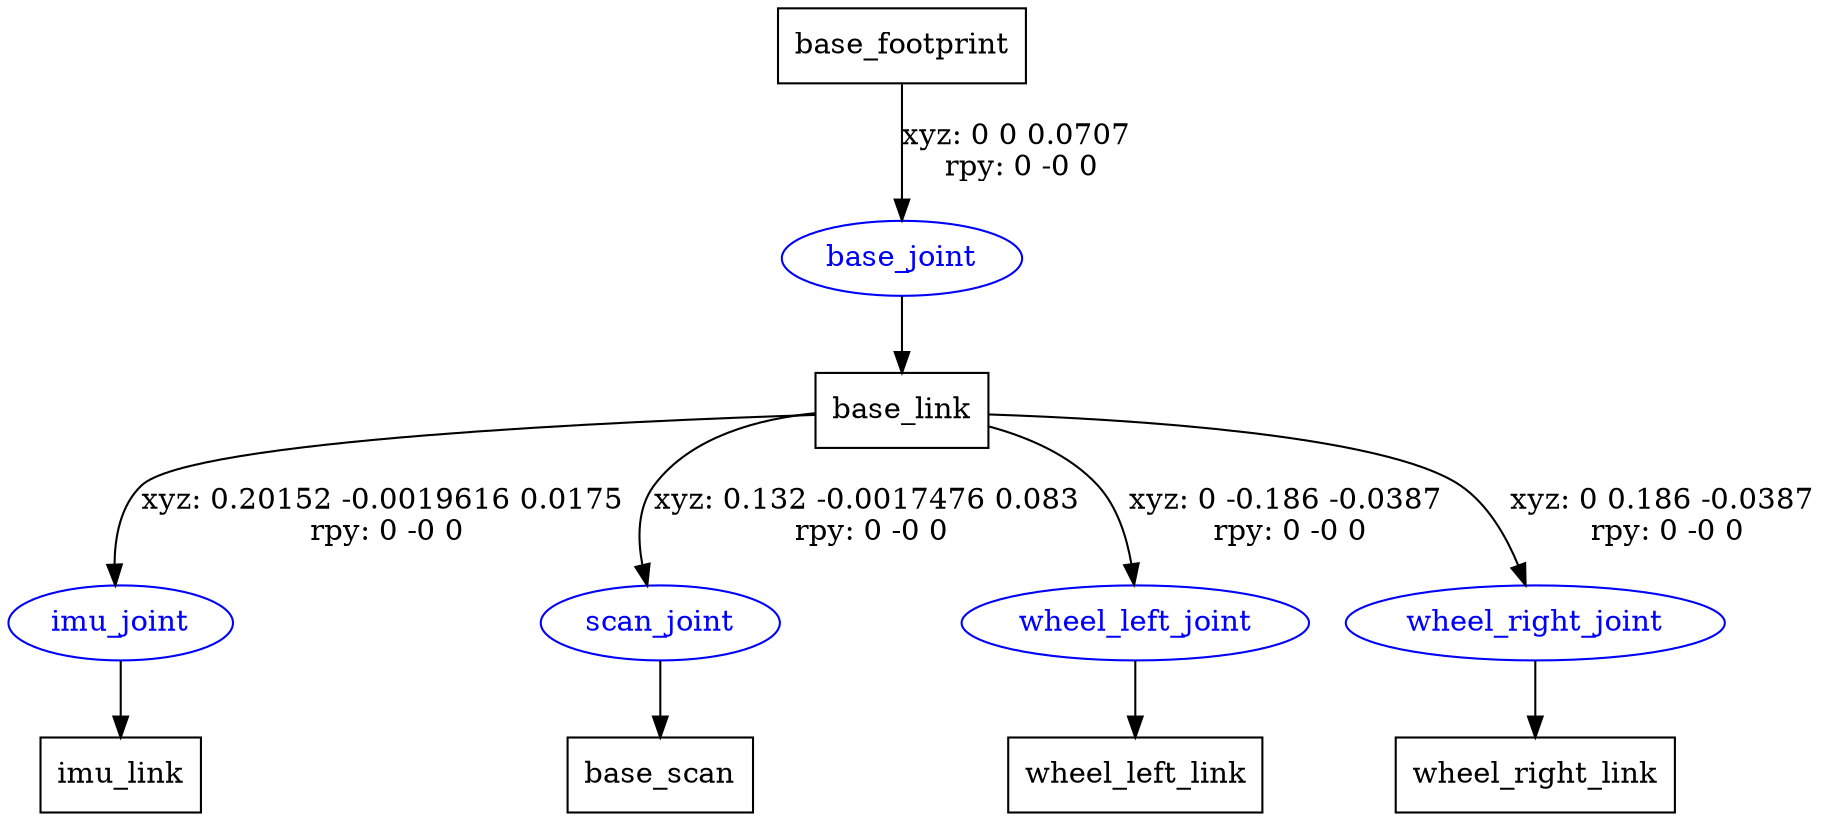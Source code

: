 digraph G {
node [shape=box];
"base_footprint" [label="base_footprint"];
"base_link" [label="base_link"];
"imu_link" [label="imu_link"];
"base_scan" [label="base_scan"];
"wheel_left_link" [label="wheel_left_link"];
"wheel_right_link" [label="wheel_right_link"];
node [shape=ellipse, color=blue, fontcolor=blue];
"base_footprint" -> "base_joint" [label="xyz: 0 0 0.0707 \nrpy: 0 -0 0"]
"base_joint" -> "base_link"
"base_link" -> "imu_joint" [label="xyz: 0.20152 -0.0019616 0.0175 \nrpy: 0 -0 0"]
"imu_joint" -> "imu_link"
"base_link" -> "scan_joint" [label="xyz: 0.132 -0.0017476 0.083 \nrpy: 0 -0 0"]
"scan_joint" -> "base_scan"
"base_link" -> "wheel_left_joint" [label="xyz: 0 -0.186 -0.0387 \nrpy: 0 -0 0"]
"wheel_left_joint" -> "wheel_left_link"
"base_link" -> "wheel_right_joint" [label="xyz: 0 0.186 -0.0387 \nrpy: 0 -0 0"]
"wheel_right_joint" -> "wheel_right_link"
}
